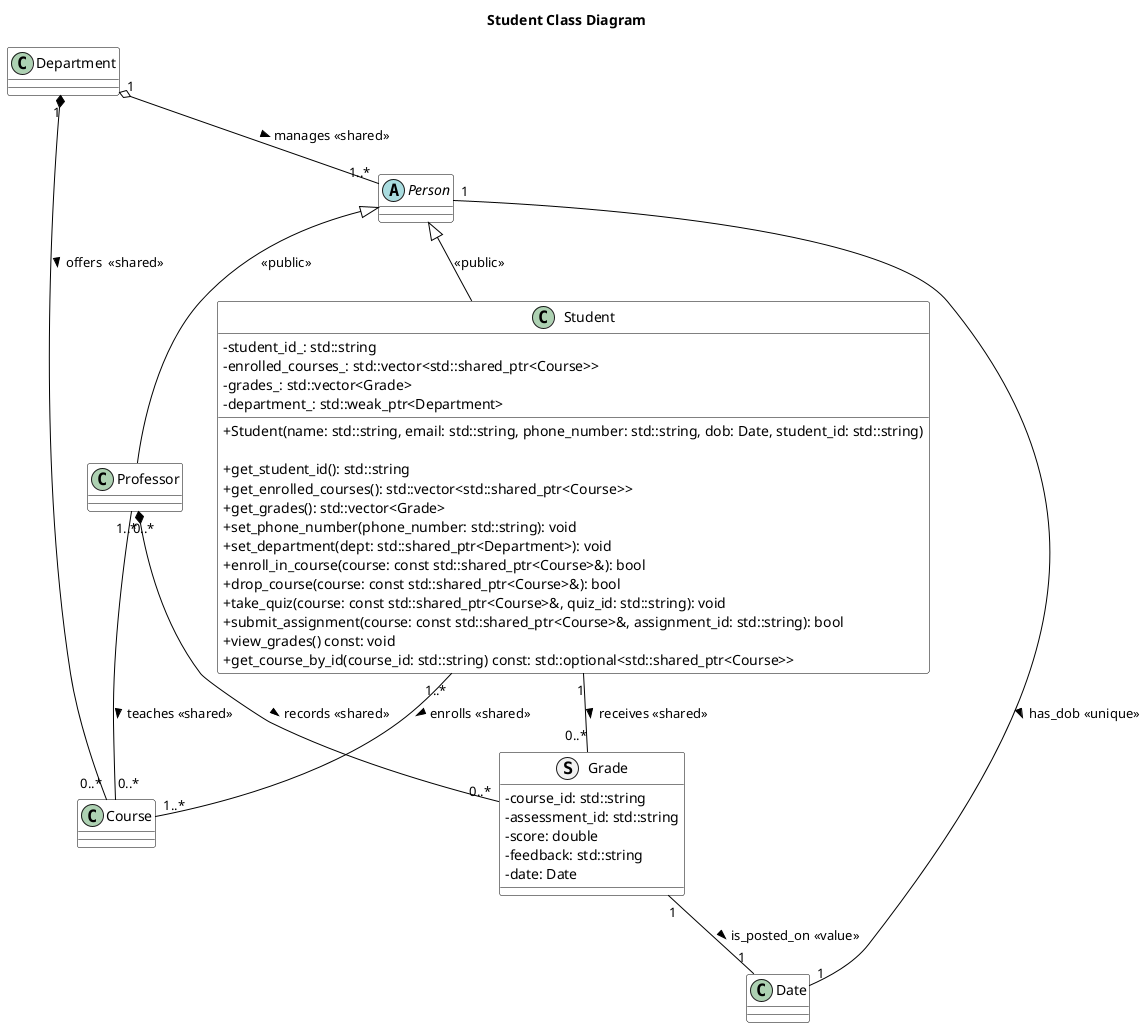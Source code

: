 @startuml "Student Class Diagram"
title Student Class Diagram
skinparam classAttributeIconSize 0
skinparam class {
    BackgroundColor White
    ArrowColor Black
    BorderColor Black
}

' Define the Grade struct
struct Grade {
    - course_id: std::string
    - assessment_id: std::string
    - score: double
    - feedback: std::string
    - date: Date
}


class Date {
}

' Forward declarations for related classes
class Course {

}

class Department {

}

' Student class
class Student {
    - student_id_: std::string
    - enrolled_courses_: std::vector<std::shared_ptr<Course>>
    - grades_: std::vector<Grade>
    - department_: std::weak_ptr<Department>

    + Student(name: std::string, email: std::string, phone_number: std::string, dob: Date, student_id: std::string)
    
    + get_student_id(): std::string
    + get_enrolled_courses(): std::vector<std::shared_ptr<Course>>
    + get_grades(): std::vector<Grade>
    + set_phone_number(phone_number: std::string): void
    + set_department(dept: std::shared_ptr<Department>): void
    + enroll_in_course(course: const std::shared_ptr<Course>&): bool
    + drop_course(course: const std::shared_ptr<Course>&): bool
    + take_quiz(course: const std::shared_ptr<Course>&, quiz_id: std::string): void
    + submit_assignment(course: const std::shared_ptr<Course>&, assignment_id: std::string): bool
    + view_grades() const: void
    + get_course_by_id(course_id: std::string) const: std::optional<std::shared_ptr<Course>>
}

class Professor {}

abstract class Person {}

' Relationships
Student "1..*" -- "1..*" Course : enrolls <<shared>> >
Professor "0..*" -- "0..*" Course : teaches <<shared>> >
Student "1" -- "0..*" Grade : receives <<shared>> >
Professor "1..*" *-- "0..*" Grade : records <<shared>> > 
Department "1" o-- "1..*" Person : manages <<shared>> >
Department "1" *-- "0..*" Course : offers  <<shared>> >
Person "1" -- "1" Date : has_dob <<unique>> >
Grade "1" -- "1" Date : is_posted_on <<value>> > 
Person <|-- Professor: <<public>>
Person <|-- Student: <<public>>

@enduml
